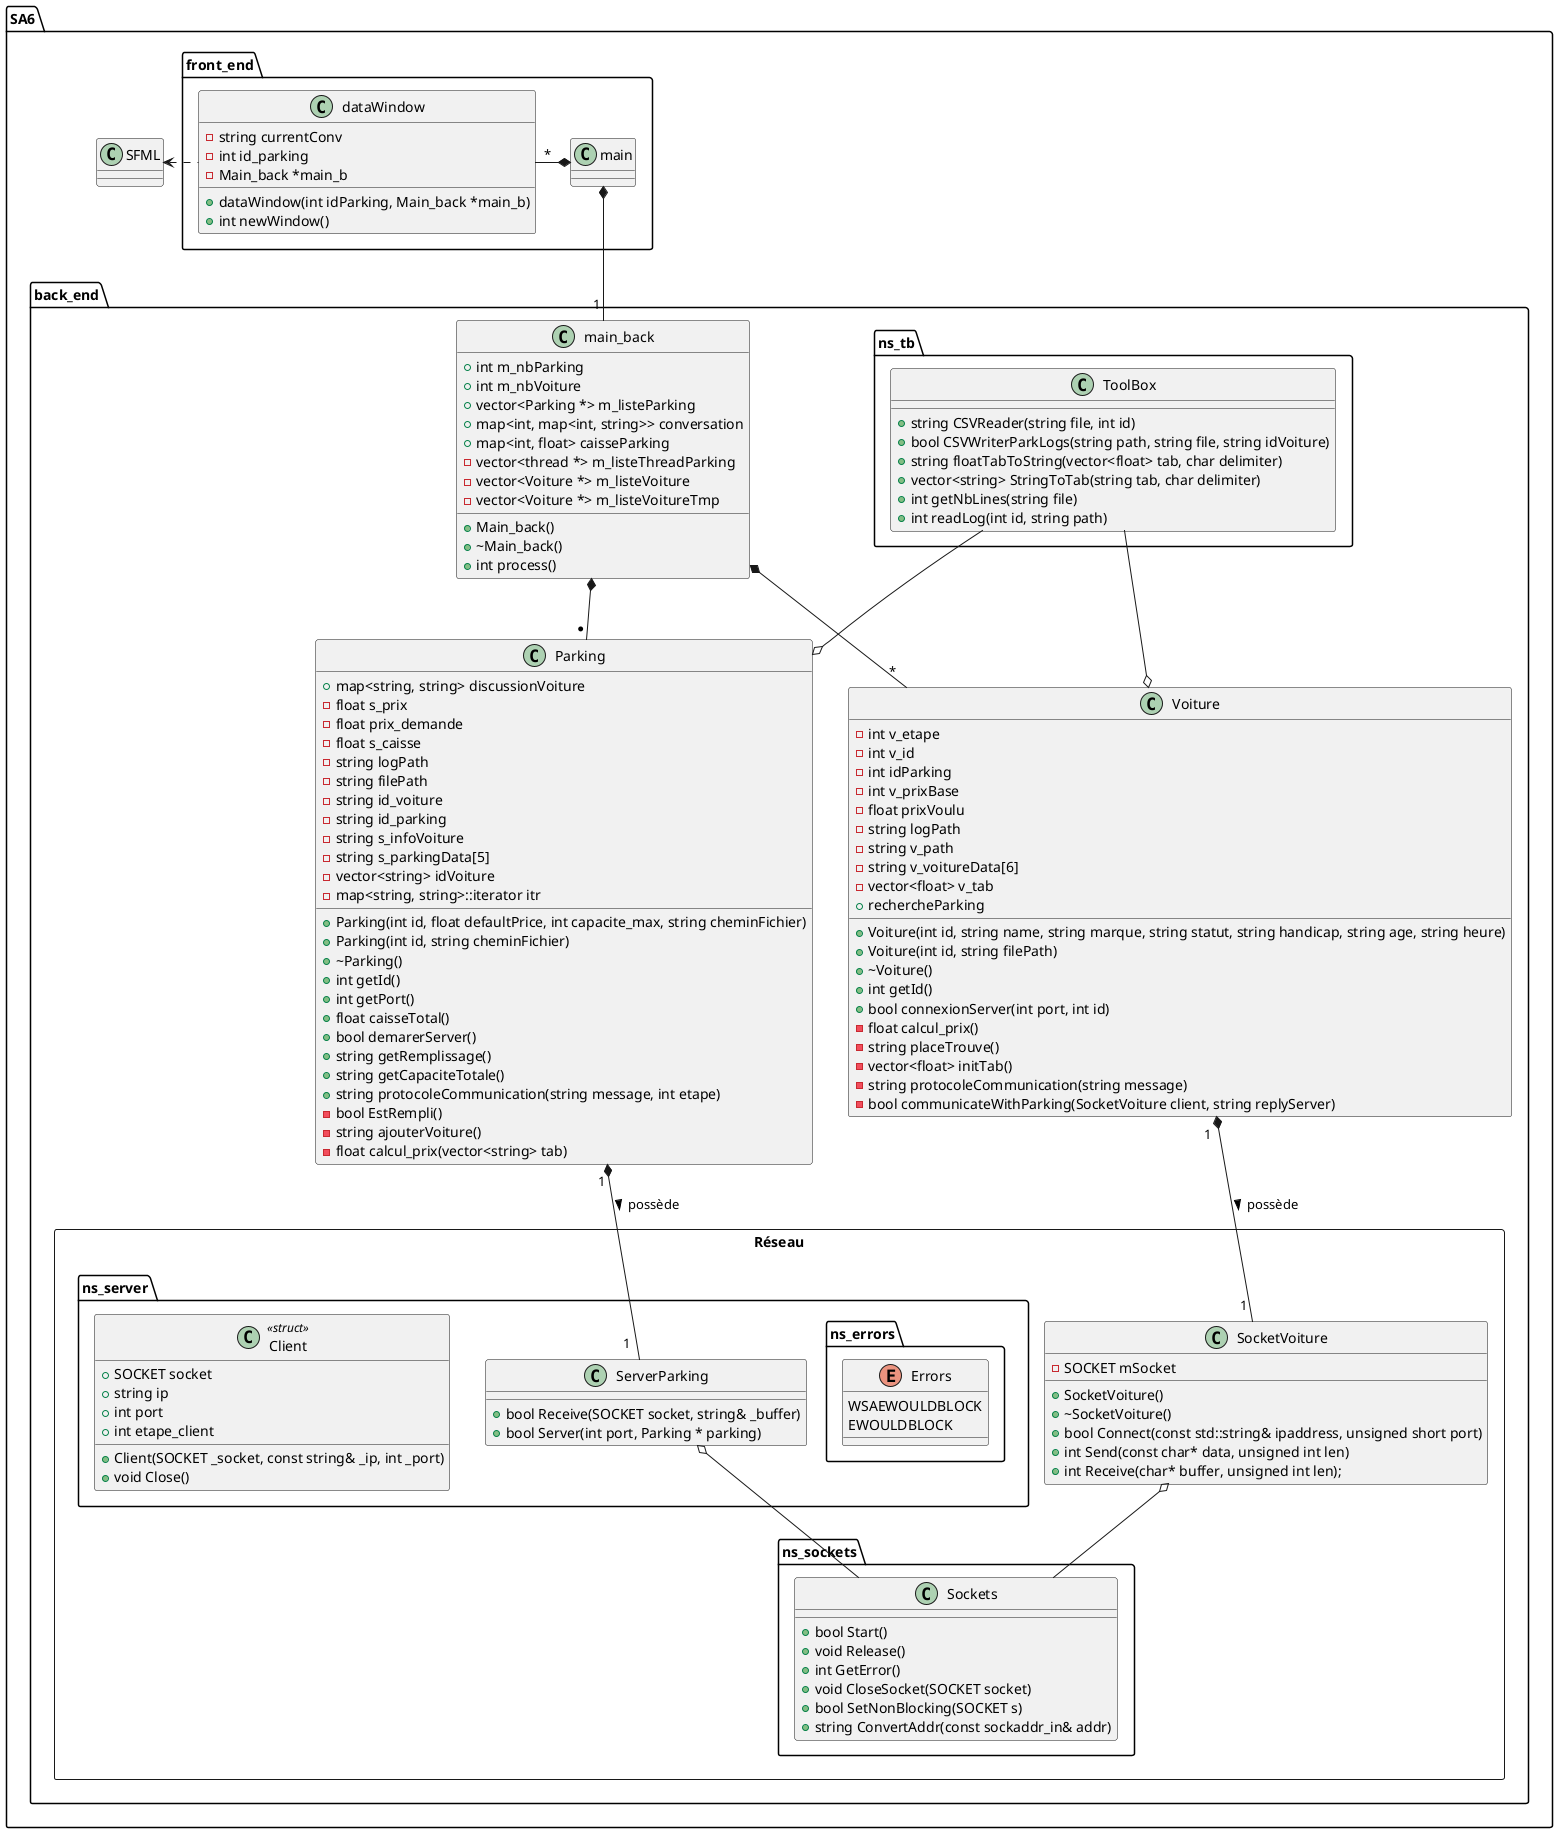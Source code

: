 @startuml SA6_uml

package SA6 {

    package front_end {
        class main {}
        class dataWindow {
            - string currentConv
            - int id_parking
            - Main_back *main_b

            + dataWindow(int idParking, Main_back *main_b)
            + int newWindow()
        }
    }

    class SFML {}

    package back_end {

        class main_back {
            + int m_nbParking
            + int m_nbVoiture
            + vector<Parking *> m_listeParking
            + map<int, map<int, string>> conversation
            + map<int, float> caisseParking
            - vector<thread *> m_listeThreadParking
            - vector<Voiture *> m_listeVoiture
            - vector<Voiture *> m_listeVoitureTmp

            + Main_back()
            + ~Main_back()
            + int process()
        }

        package ns_tb {
            class ToolBox {
                + string CSVReader(string file, int id)
                + bool CSVWriterParkLogs(string path, string file, string idVoiture)
                + string floatTabToString(vector<float> tab, char delimiter)
                + vector<string> StringToTab(string tab, char delimiter)
                + int getNbLines(string file)
                + int readLog(int id, string path)

            }
        }
        
        class Parking {
            + map<string, string> discussionVoiture
            - float s_prix
            - float prix_demande
            - float s_caisse
            - string logPath
            - string filePath
            - string id_voiture
            - string id_parking
            - string s_infoVoiture
            - string s_parkingData[5]
            - vector<string> idVoiture
            - map<string, string>::iterator itr

            + Parking(int id, float defaultPrice, int capacite_max, string cheminFichier)
            + Parking(int id, string cheminFichier)
            + ~Parking()
            + int getId()
            + int getPort()
            + float caisseTotal()
            + bool demarerServer()
            + string getRemplissage()
            + string getCapaciteTotale()
            + string protocoleCommunication(string message, int etape)
            - bool EstRempli()
            - string ajouterVoiture()
            - float calcul_prix(vector<string> tab)
        }

        Class Voiture {
            - int v_etape
            - int v_id
            - int idParking
            - int v_prixBase
            - float prixVoulu
            - string logPath
            - string v_path
            - string v_voitureData[6]
            - vector<float> v_tab
            + rechercheParking

            + Voiture(int id, string name, string marque, string statut, string handicap, string age, string heure)
            + Voiture(int id, string filePath)
            + ~Voiture()
            + int getId()
            + bool connexionServer(int port, int id)
            - float calcul_prix()
            - string placeTrouve()
            - vector<float> initTab()
            - string protocoleCommunication(string message)
            - bool communicateWithParking(SocketVoiture client, string replyServer)
        }

        package Réseau <<Rectangle>> {

            package ns_server {
                Class ServerParking {
                    + bool Receive(SOCKET socket, string& _buffer)
                    + bool Server(int port, Parking * parking)
                }

                package ns_errors {
                    enum Errors {
                        WSAEWOULDBLOCK
                        EWOULDBLOCK
                    }
                }

                Class Client << struct >> {
                    + SOCKET socket
                    + string ip
                    + int port
                    + int etape_client

                    + Client(SOCKET _socket, const string& _ip, int _port)
                    + void Close()
                }
            }

            Class SocketVoiture {
                - SOCKET mSocket

                + SocketVoiture()
                + ~SocketVoiture()
                + bool Connect(const std::string& ipaddress, unsigned short port)
                + int Send(const char* data, unsigned int len)
                + int Receive(char* buffer, unsigned int len);	
            }

            package ns_sockets{

                Class Sockets {

                    + bool Start()
                    + void Release()
                    + int GetError()
                    + void CloseSocket(SOCKET socket)
                    + bool SetNonBlocking(SOCKET s)
                    + string ConvertAddr(const sockaddr_in& addr)    
                }
            }
        }
    }
}

dataWindow .left.> SFML

main *-left- "*" dataWindow
main *-down-  "1 " main_back

main_back *-- "*" Voiture
main_back *-- "* " Parking

ToolBox --o Voiture
ToolBox --o Parking

Parking "1 " *-- "1  " ServerParking : > possède
Voiture "1  " *-- "1 " SocketVoiture : possède >

SocketVoiture o-- Sockets
ServerParking o-- Sockets


@enduml